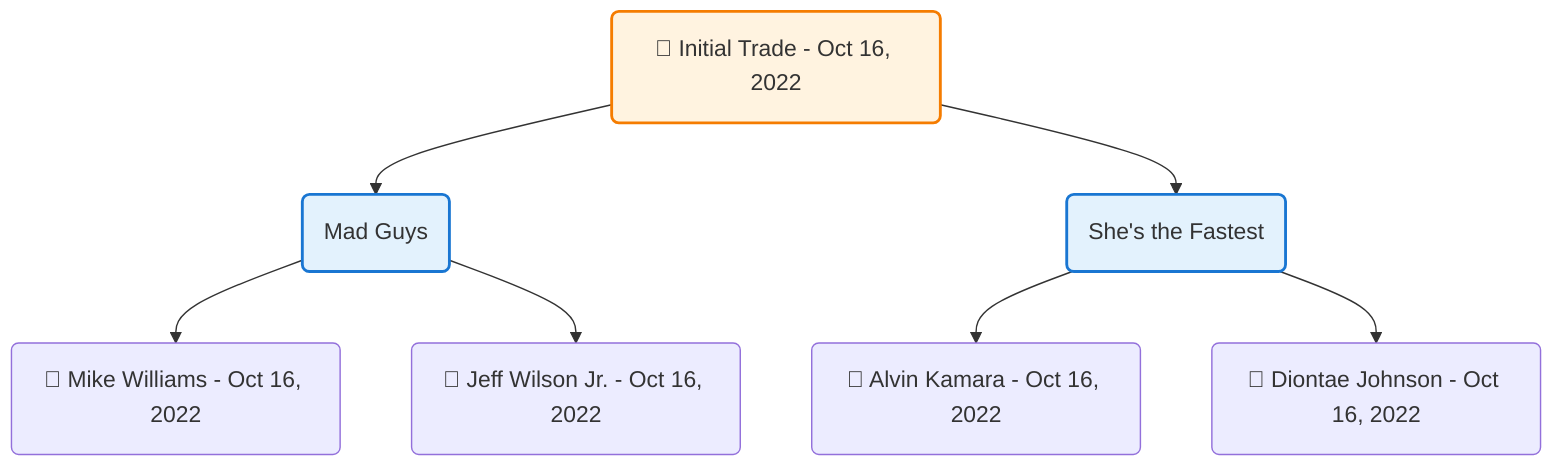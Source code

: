 flowchart TD

    TRADE_MAIN("🔄 Initial Trade - Oct 16, 2022")
    TEAM_1("Mad Guys")
    TEAM_2("She's the Fastest")
    NODE_77a0fe2e-166e-456d-bfff-4cc29eb0c77c("🔄 Mike Williams - Oct 16, 2022")
    NODE_a35fc6aa-cac7-4845-97fe-ad25998078f3("🔄 Alvin Kamara - Oct 16, 2022")
    NODE_5905e44a-3520-4cfe-a440-b33d93d5302d("🔄 Diontae Johnson - Oct 16, 2022")
    NODE_378e6466-0d48-4ac9-a253-bb5a5a5794b9("🔄 Jeff Wilson Jr. - Oct 16, 2022")

    TRADE_MAIN --> TEAM_1
    TRADE_MAIN --> TEAM_2
    TEAM_1 --> NODE_77a0fe2e-166e-456d-bfff-4cc29eb0c77c
    TEAM_2 --> NODE_a35fc6aa-cac7-4845-97fe-ad25998078f3
    TEAM_2 --> NODE_5905e44a-3520-4cfe-a440-b33d93d5302d
    TEAM_1 --> NODE_378e6466-0d48-4ac9-a253-bb5a5a5794b9

    %% Node styling
    classDef teamNode fill:#e3f2fd,stroke:#1976d2,stroke-width:2px
    classDef tradeNode fill:#fff3e0,stroke:#f57c00,stroke-width:2px
    classDef playerNode fill:#f3e5f5,stroke:#7b1fa2,stroke-width:1px
    classDef nonRootPlayerNode fill:#f5f5f5,stroke:#757575,stroke-width:1px
    classDef endNode fill:#ffebee,stroke:#c62828,stroke-width:2px
    classDef waiverNode fill:#e8f5e8,stroke:#388e3c,stroke-width:2px
    classDef championshipNode fill:#fff9c4,stroke:#f57f17,stroke-width:3px

    class TEAM_1,TEAM_2 teamNode
    class TRADE_MAIN tradeNode